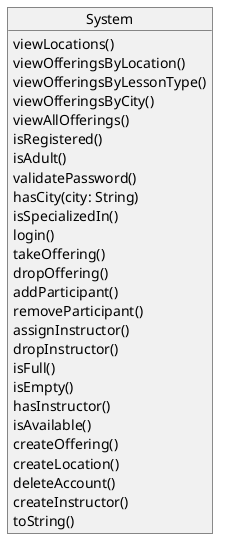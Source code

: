 @startuml SystemOperations#1

object System{

viewLocations()
viewOfferingsByLocation()
viewOfferingsByLessonType()
viewOfferingsByCity()
viewAllOfferings()
isRegistered()
isAdult()
validatePassword()
hasCity(city: String)
isSpecializedIn()
login()
takeOffering()
dropOffering()
addParticipant()
removeParticipant()
assignInstructor()
dropInstructor()
isFull()
isEmpty()
hasInstructor()
isAvailable()
createOffering()
createLocation()
deleteAccount()
createInstructor()
toString()

}
@enduml